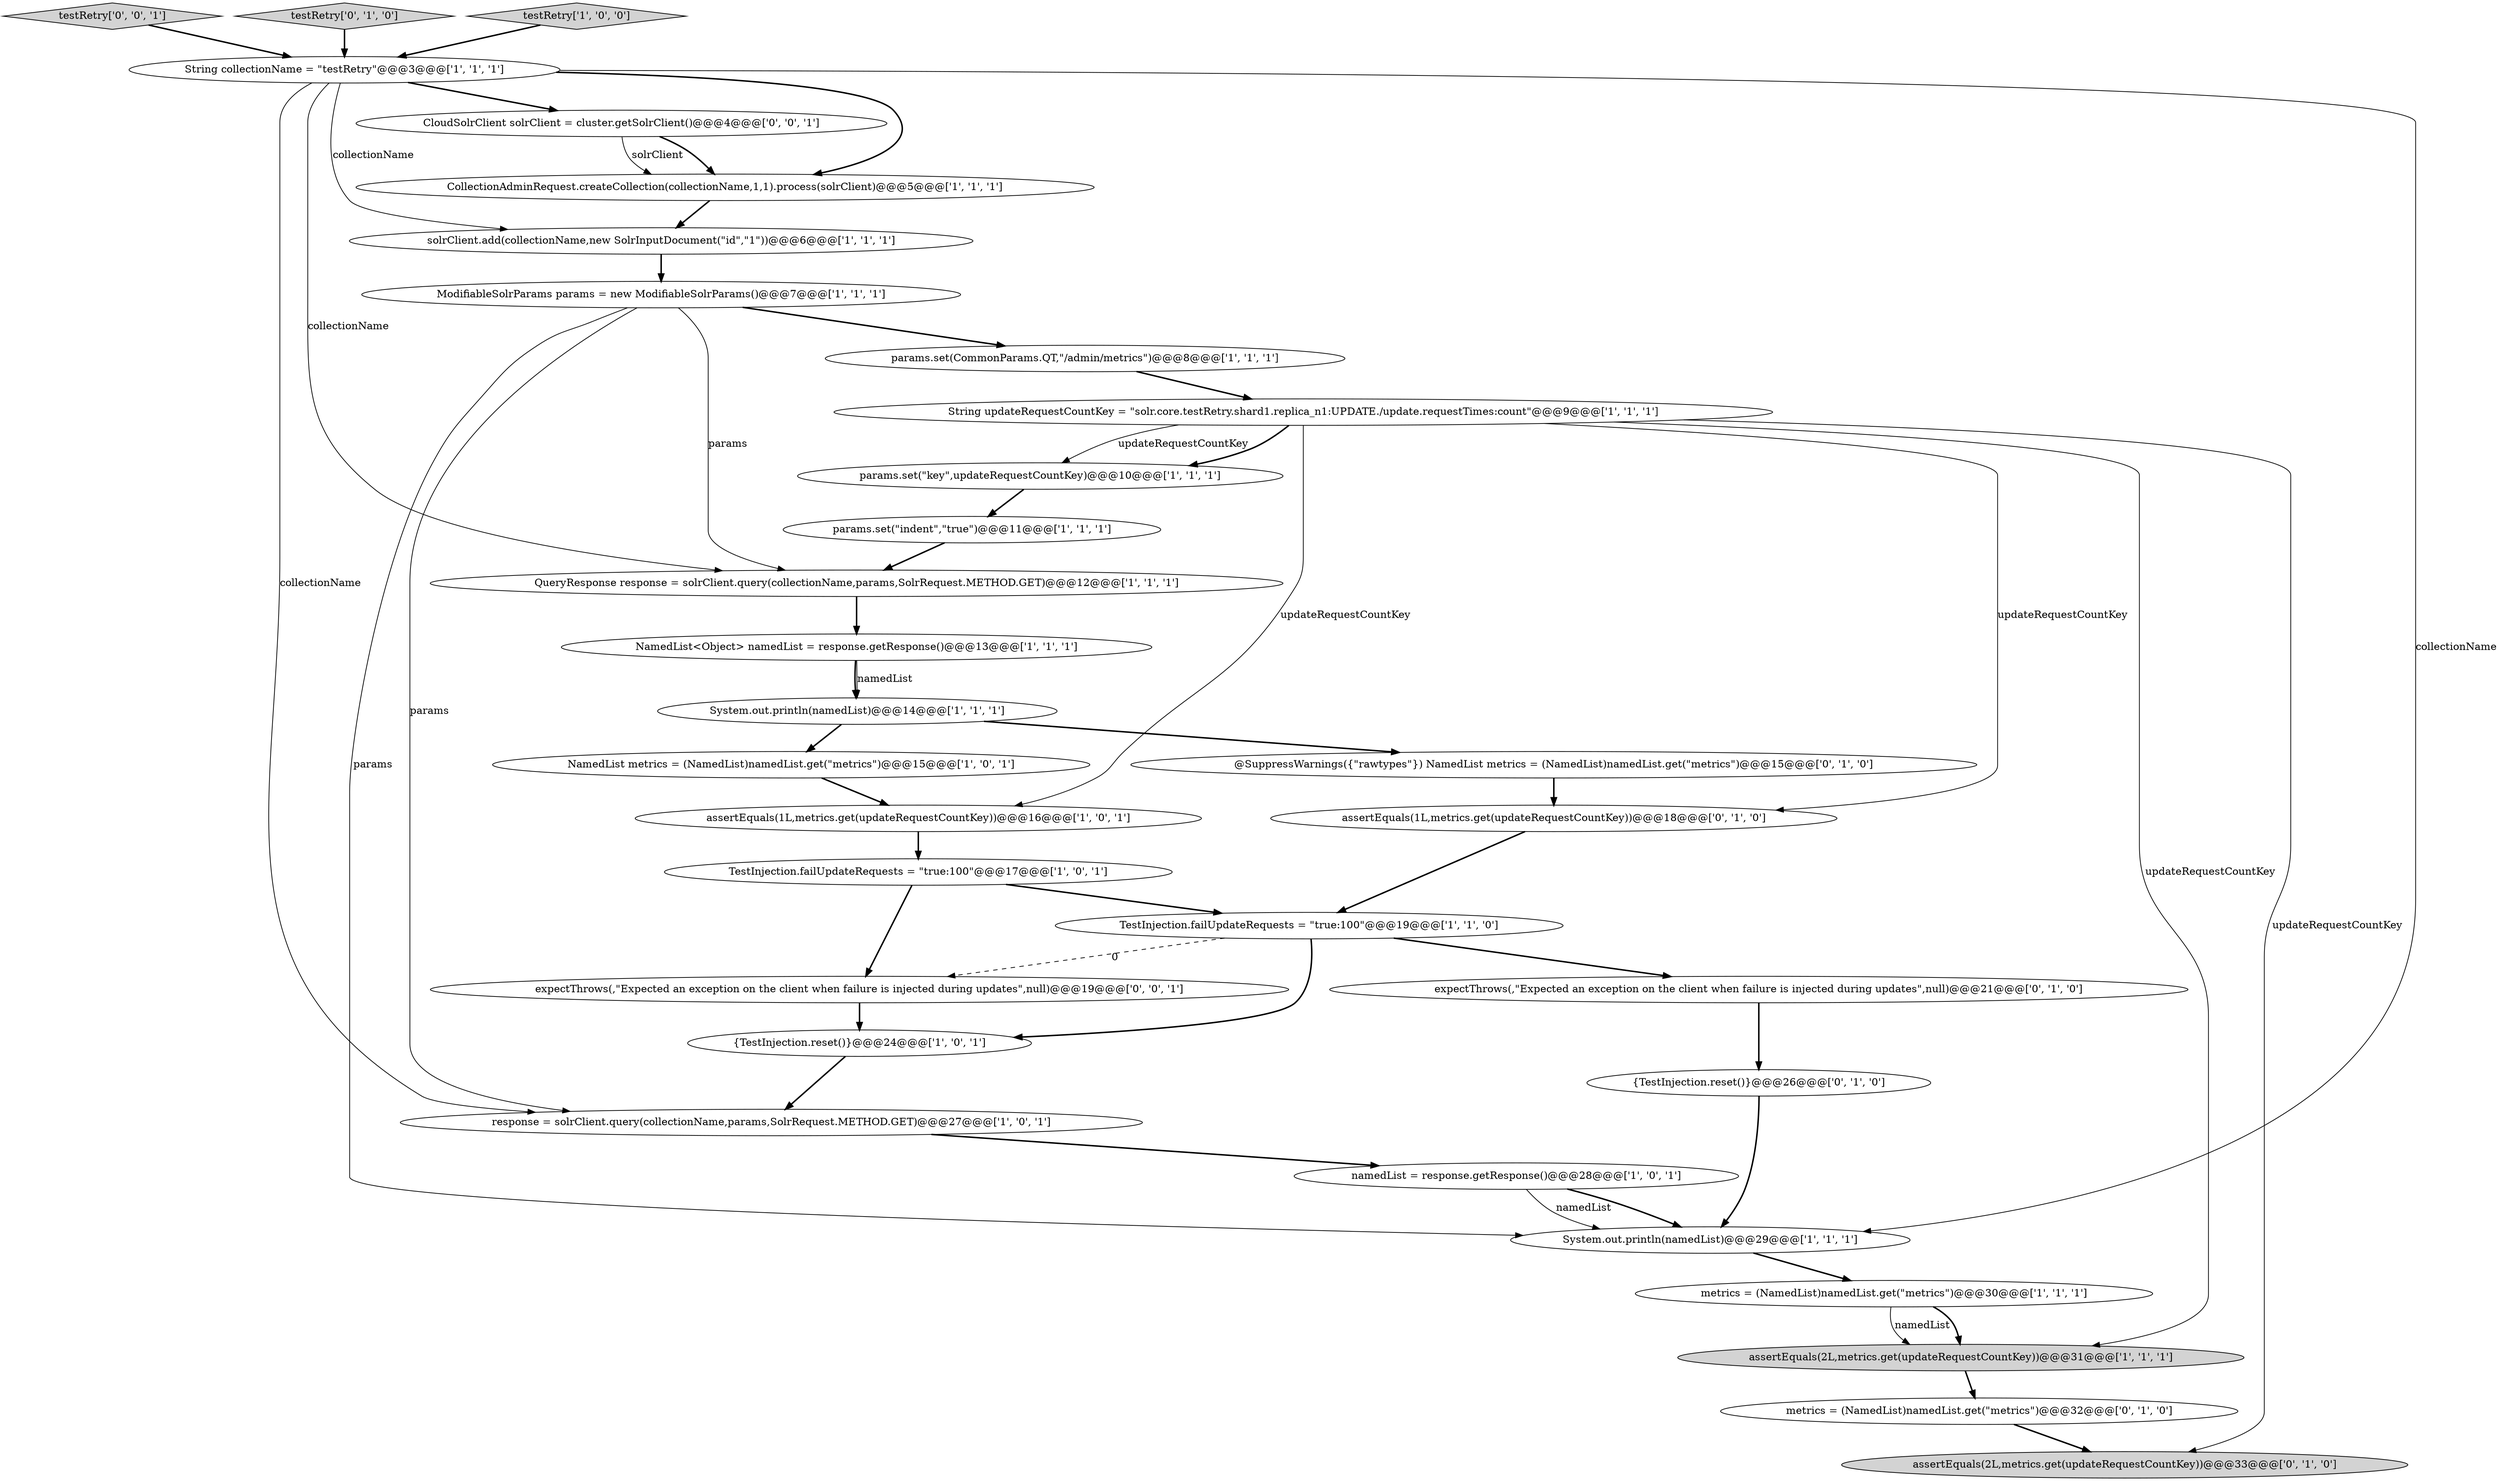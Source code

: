digraph {
1 [style = filled, label = "System.out.println(namedList)@@@29@@@['1', '1', '1']", fillcolor = white, shape = ellipse image = "AAA0AAABBB1BBB"];
12 [style = filled, label = "NamedList<Object> namedList = response.getResponse()@@@13@@@['1', '1', '1']", fillcolor = white, shape = ellipse image = "AAA0AAABBB1BBB"];
13 [style = filled, label = "{TestInjection.reset()}@@@24@@@['1', '0', '1']", fillcolor = white, shape = ellipse image = "AAA0AAABBB1BBB"];
31 [style = filled, label = "testRetry['0', '0', '1']", fillcolor = lightgray, shape = diamond image = "AAA0AAABBB3BBB"];
19 [style = filled, label = "params.set(\"key\",updateRequestCountKey)@@@10@@@['1', '1', '1']", fillcolor = white, shape = ellipse image = "AAA0AAABBB1BBB"];
10 [style = filled, label = "solrClient.add(collectionName,new SolrInputDocument(\"id\",\"1\"))@@@6@@@['1', '1', '1']", fillcolor = white, shape = ellipse image = "AAA0AAABBB1BBB"];
11 [style = filled, label = "QueryResponse response = solrClient.query(collectionName,params,SolrRequest.METHOD.GET)@@@12@@@['1', '1', '1']", fillcolor = white, shape = ellipse image = "AAA0AAABBB1BBB"];
27 [style = filled, label = "@SuppressWarnings({\"rawtypes\"}) NamedList metrics = (NamedList)namedList.get(\"metrics\")@@@15@@@['0', '1', '0']", fillcolor = white, shape = ellipse image = "AAA0AAABBB2BBB"];
29 [style = filled, label = "expectThrows(,\"Expected an exception on the client when failure is injected during updates\",null)@@@19@@@['0', '0', '1']", fillcolor = white, shape = ellipse image = "AAA0AAABBB3BBB"];
7 [style = filled, label = "namedList = response.getResponse()@@@28@@@['1', '0', '1']", fillcolor = white, shape = ellipse image = "AAA0AAABBB1BBB"];
0 [style = filled, label = "params.set(CommonParams.QT,\"/admin/metrics\")@@@8@@@['1', '1', '1']", fillcolor = white, shape = ellipse image = "AAA0AAABBB1BBB"];
28 [style = filled, label = "assertEquals(2L,metrics.get(updateRequestCountKey))@@@33@@@['0', '1', '0']", fillcolor = lightgray, shape = ellipse image = "AAA0AAABBB2BBB"];
4 [style = filled, label = "response = solrClient.query(collectionName,params,SolrRequest.METHOD.GET)@@@27@@@['1', '0', '1']", fillcolor = white, shape = ellipse image = "AAA0AAABBB1BBB"];
22 [style = filled, label = "testRetry['0', '1', '0']", fillcolor = lightgray, shape = diamond image = "AAA0AAABBB2BBB"];
20 [style = filled, label = "String updateRequestCountKey = \"solr.core.testRetry.shard1.replica_n1:UPDATE./update.requestTimes:count\"@@@9@@@['1', '1', '1']", fillcolor = white, shape = ellipse image = "AAA0AAABBB1BBB"];
17 [style = filled, label = "params.set(\"indent\",\"true\")@@@11@@@['1', '1', '1']", fillcolor = white, shape = ellipse image = "AAA0AAABBB1BBB"];
18 [style = filled, label = "System.out.println(namedList)@@@14@@@['1', '1', '1']", fillcolor = white, shape = ellipse image = "AAA0AAABBB1BBB"];
2 [style = filled, label = "assertEquals(1L,metrics.get(updateRequestCountKey))@@@16@@@['1', '0', '1']", fillcolor = white, shape = ellipse image = "AAA0AAABBB1BBB"];
14 [style = filled, label = "String collectionName = \"testRetry\"@@@3@@@['1', '1', '1']", fillcolor = white, shape = ellipse image = "AAA0AAABBB1BBB"];
26 [style = filled, label = "assertEquals(1L,metrics.get(updateRequestCountKey))@@@18@@@['0', '1', '0']", fillcolor = white, shape = ellipse image = "AAA0AAABBB2BBB"];
3 [style = filled, label = "CollectionAdminRequest.createCollection(collectionName,1,1).process(solrClient)@@@5@@@['1', '1', '1']", fillcolor = white, shape = ellipse image = "AAA0AAABBB1BBB"];
16 [style = filled, label = "assertEquals(2L,metrics.get(updateRequestCountKey))@@@31@@@['1', '1', '1']", fillcolor = lightgray, shape = ellipse image = "AAA0AAABBB1BBB"];
9 [style = filled, label = "testRetry['1', '0', '0']", fillcolor = lightgray, shape = diamond image = "AAA0AAABBB1BBB"];
6 [style = filled, label = "TestInjection.failUpdateRequests = \"true:100\"@@@19@@@['1', '1', '0']", fillcolor = white, shape = ellipse image = "AAA0AAABBB1BBB"];
15 [style = filled, label = "TestInjection.failUpdateRequests = \"true:100\"@@@17@@@['1', '0', '1']", fillcolor = white, shape = ellipse image = "AAA0AAABBB1BBB"];
5 [style = filled, label = "ModifiableSolrParams params = new ModifiableSolrParams()@@@7@@@['1', '1', '1']", fillcolor = white, shape = ellipse image = "AAA0AAABBB1BBB"];
21 [style = filled, label = "metrics = (NamedList)namedList.get(\"metrics\")@@@30@@@['1', '1', '1']", fillcolor = white, shape = ellipse image = "AAA0AAABBB1BBB"];
24 [style = filled, label = "metrics = (NamedList)namedList.get(\"metrics\")@@@32@@@['0', '1', '0']", fillcolor = white, shape = ellipse image = "AAA0AAABBB2BBB"];
23 [style = filled, label = "expectThrows(,\"Expected an exception on the client when failure is injected during updates\",null)@@@21@@@['0', '1', '0']", fillcolor = white, shape = ellipse image = "AAA0AAABBB2BBB"];
8 [style = filled, label = "NamedList metrics = (NamedList)namedList.get(\"metrics\")@@@15@@@['1', '0', '1']", fillcolor = white, shape = ellipse image = "AAA0AAABBB1BBB"];
30 [style = filled, label = "CloudSolrClient solrClient = cluster.getSolrClient()@@@4@@@['0', '0', '1']", fillcolor = white, shape = ellipse image = "AAA0AAABBB3BBB"];
25 [style = filled, label = "{TestInjection.reset()}@@@26@@@['0', '1', '0']", fillcolor = white, shape = ellipse image = "AAA0AAABBB2BBB"];
31->14 [style = bold, label=""];
21->16 [style = solid, label="namedList"];
14->3 [style = bold, label=""];
24->28 [style = bold, label=""];
23->25 [style = bold, label=""];
14->10 [style = solid, label="collectionName"];
25->1 [style = bold, label=""];
7->1 [style = bold, label=""];
14->30 [style = bold, label=""];
20->26 [style = solid, label="updateRequestCountKey"];
6->23 [style = bold, label=""];
16->24 [style = bold, label=""];
14->4 [style = solid, label="collectionName"];
7->1 [style = solid, label="namedList"];
20->19 [style = solid, label="updateRequestCountKey"];
20->16 [style = solid, label="updateRequestCountKey"];
5->1 [style = solid, label="params"];
20->28 [style = solid, label="updateRequestCountKey"];
11->12 [style = bold, label=""];
15->6 [style = bold, label=""];
19->17 [style = bold, label=""];
12->18 [style = solid, label="namedList"];
26->6 [style = bold, label=""];
20->2 [style = solid, label="updateRequestCountKey"];
17->11 [style = bold, label=""];
4->7 [style = bold, label=""];
14->11 [style = solid, label="collectionName"];
3->10 [style = bold, label=""];
6->29 [style = dashed, label="0"];
27->26 [style = bold, label=""];
10->5 [style = bold, label=""];
5->0 [style = bold, label=""];
8->2 [style = bold, label=""];
18->27 [style = bold, label=""];
30->3 [style = bold, label=""];
1->21 [style = bold, label=""];
6->13 [style = bold, label=""];
2->15 [style = bold, label=""];
12->18 [style = bold, label=""];
9->14 [style = bold, label=""];
21->16 [style = bold, label=""];
0->20 [style = bold, label=""];
18->8 [style = bold, label=""];
22->14 [style = bold, label=""];
20->19 [style = bold, label=""];
5->11 [style = solid, label="params"];
14->1 [style = solid, label="collectionName"];
30->3 [style = solid, label="solrClient"];
15->29 [style = bold, label=""];
5->4 [style = solid, label="params"];
13->4 [style = bold, label=""];
29->13 [style = bold, label=""];
}
